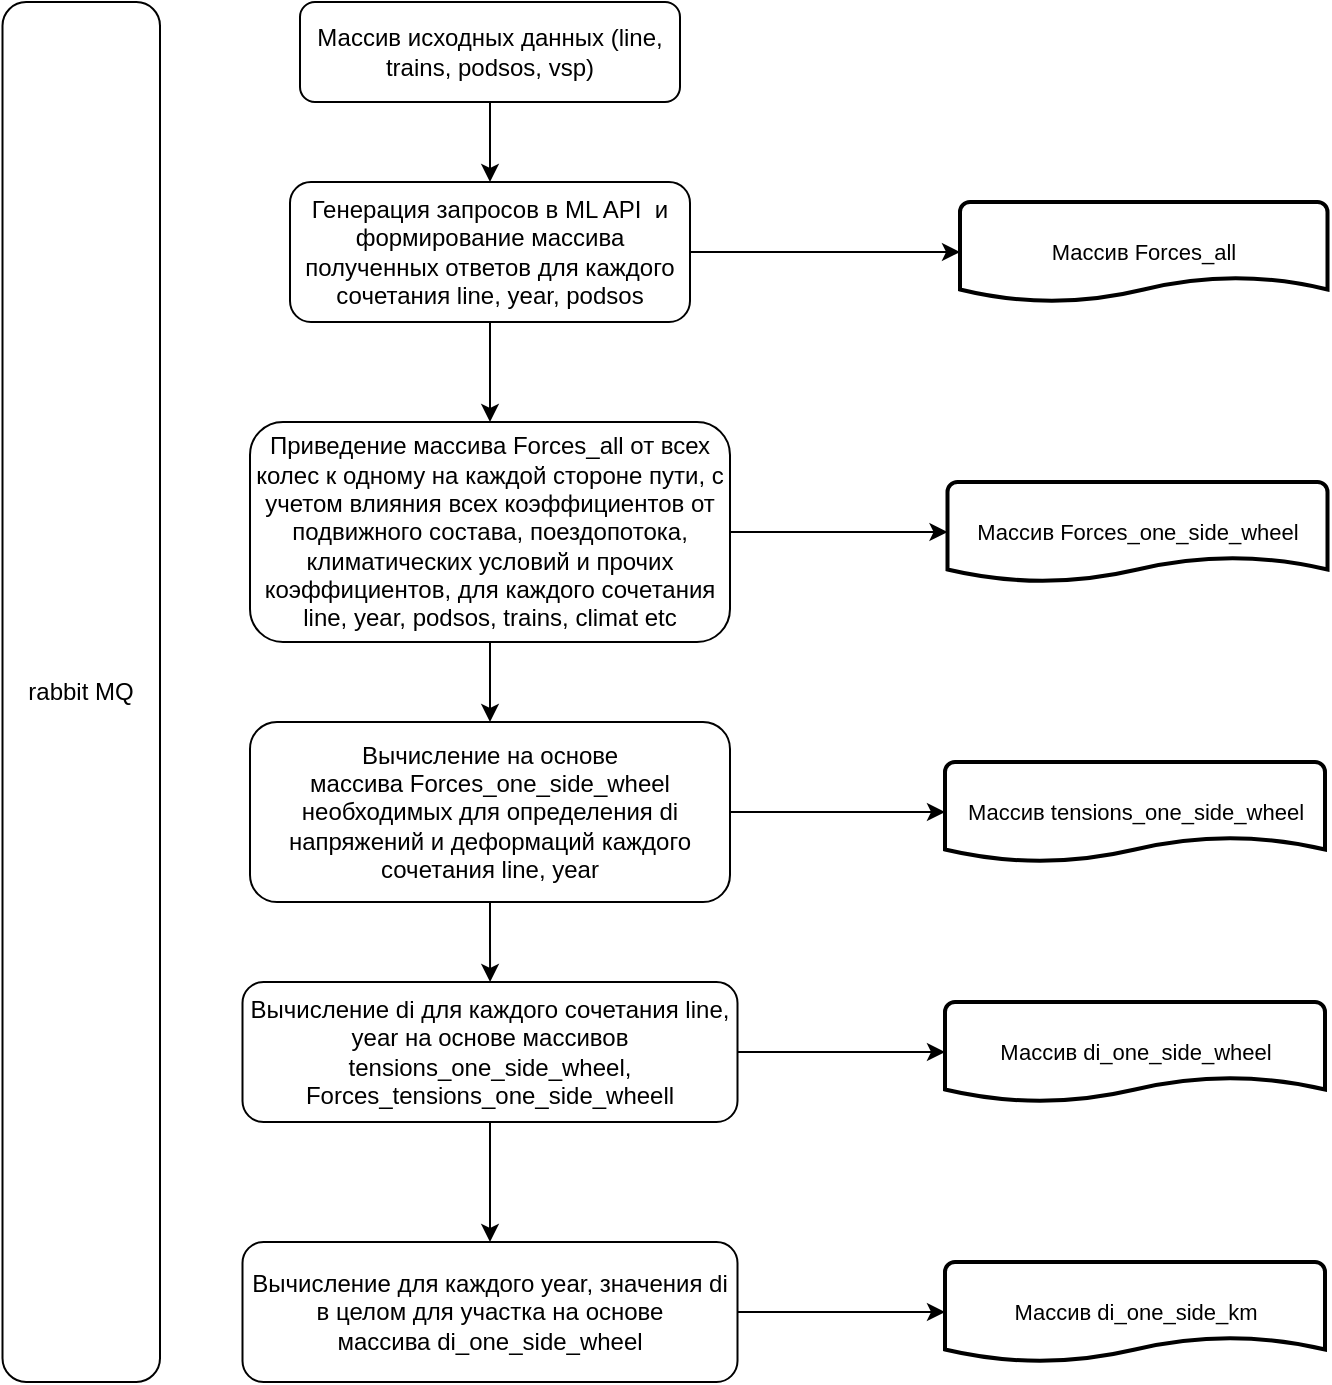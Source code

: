 <mxfile version="21.6.2" type="github">
  <diagram id="C5RBs43oDa-KdzZeNtuy" name="Page-1">
    <mxGraphModel dx="1323" dy="788" grid="1" gridSize="10" guides="1" tooltips="1" connect="1" arrows="1" fold="1" page="1" pageScale="1" pageWidth="827" pageHeight="1169" math="0" shadow="0">
      <root>
        <mxCell id="WIyWlLk6GJQsqaUBKTNV-0" />
        <mxCell id="WIyWlLk6GJQsqaUBKTNV-1" parent="WIyWlLk6GJQsqaUBKTNV-0" />
        <mxCell id="CPEIrPVz57s7VJ4nKZEA-3" value="" style="edgeStyle=orthogonalEdgeStyle;shape=connector;rounded=0;orthogonalLoop=1;jettySize=auto;html=1;labelBackgroundColor=default;strokeColor=default;fontFamily=Helvetica;fontSize=11;fontColor=default;endArrow=classic;" parent="WIyWlLk6GJQsqaUBKTNV-1" source="WIyWlLk6GJQsqaUBKTNV-3" target="WIyWlLk6GJQsqaUBKTNV-7" edge="1">
          <mxGeometry relative="1" as="geometry" />
        </mxCell>
        <mxCell id="WIyWlLk6GJQsqaUBKTNV-3" value="Массив исходных данных (line, trains, podsos, vsp)" style="rounded=1;whiteSpace=wrap;html=1;fontSize=12;glass=0;strokeWidth=1;shadow=0;" parent="WIyWlLk6GJQsqaUBKTNV-1" vertex="1">
          <mxGeometry x="160" y="80" width="190" height="50" as="geometry" />
        </mxCell>
        <mxCell id="CPEIrPVz57s7VJ4nKZEA-18" value="" style="edgeStyle=orthogonalEdgeStyle;shape=connector;rounded=0;orthogonalLoop=1;jettySize=auto;html=1;labelBackgroundColor=default;strokeColor=default;fontFamily=Helvetica;fontSize=11;fontColor=default;endArrow=classic;" parent="WIyWlLk6GJQsqaUBKTNV-1" source="WIyWlLk6GJQsqaUBKTNV-7" target="CPEIrPVz57s7VJ4nKZEA-0" edge="1">
          <mxGeometry relative="1" as="geometry" />
        </mxCell>
        <mxCell id="WIyWlLk6GJQsqaUBKTNV-7" value="Генерация запросов в ML API&amp;nbsp; и формирование массива полученных ответов для каждого сочетания line, year, podsos" style="rounded=1;whiteSpace=wrap;html=1;fontSize=12;glass=0;strokeWidth=1;shadow=0;" parent="WIyWlLk6GJQsqaUBKTNV-1" vertex="1">
          <mxGeometry x="155" y="170" width="200" height="70" as="geometry" />
        </mxCell>
        <mxCell id="CPEIrPVz57s7VJ4nKZEA-11" style="edgeStyle=orthogonalEdgeStyle;shape=connector;rounded=0;orthogonalLoop=1;jettySize=auto;html=1;exitX=1;exitY=0.5;exitDx=0;exitDy=0;entryX=0;entryY=0.5;entryDx=0;entryDy=0;entryPerimeter=0;labelBackgroundColor=default;strokeColor=default;fontFamily=Helvetica;fontSize=11;fontColor=default;endArrow=classic;" parent="WIyWlLk6GJQsqaUBKTNV-1" source="WIyWlLk6GJQsqaUBKTNV-7" target="CPEIrPVz57s7VJ4nKZEA-6" edge="1">
          <mxGeometry relative="1" as="geometry">
            <mxPoint x="360" y="195" as="sourcePoint" />
          </mxGeometry>
        </mxCell>
        <mxCell id="CPEIrPVz57s7VJ4nKZEA-12" style="edgeStyle=orthogonalEdgeStyle;shape=connector;rounded=0;orthogonalLoop=1;jettySize=auto;html=1;exitX=1;exitY=0.5;exitDx=0;exitDy=0;entryX=0;entryY=0.5;entryDx=0;entryDy=0;entryPerimeter=0;labelBackgroundColor=default;strokeColor=default;fontFamily=Helvetica;fontSize=11;fontColor=default;endArrow=classic;" parent="WIyWlLk6GJQsqaUBKTNV-1" source="CPEIrPVz57s7VJ4nKZEA-0" target="CPEIrPVz57s7VJ4nKZEA-7" edge="1">
          <mxGeometry relative="1" as="geometry" />
        </mxCell>
        <mxCell id="CPEIrPVz57s7VJ4nKZEA-14" value="" style="edgeStyle=orthogonalEdgeStyle;shape=connector;rounded=0;orthogonalLoop=1;jettySize=auto;html=1;labelBackgroundColor=default;strokeColor=default;fontFamily=Helvetica;fontSize=11;fontColor=default;endArrow=classic;" parent="WIyWlLk6GJQsqaUBKTNV-1" source="CPEIrPVz57s7VJ4nKZEA-0" target="CPEIrPVz57s7VJ4nKZEA-9" edge="1">
          <mxGeometry relative="1" as="geometry" />
        </mxCell>
        <mxCell id="CPEIrPVz57s7VJ4nKZEA-0" value="Приведение массива&amp;nbsp;Forces_all от&amp;nbsp;всех колес к одному на каждой стороне пути, с учетом влияния всех коэффициентов от подвижного состава, поездопотока, климатических условий и прочих коэффициентов, для каждого сочетания line, year, podsos, trains, climat etc" style="rounded=1;whiteSpace=wrap;html=1;" parent="WIyWlLk6GJQsqaUBKTNV-1" vertex="1">
          <mxGeometry x="135" y="290" width="240" height="110" as="geometry" />
        </mxCell>
        <mxCell id="CPEIrPVz57s7VJ4nKZEA-17" value="" style="edgeStyle=orthogonalEdgeStyle;shape=connector;rounded=0;orthogonalLoop=1;jettySize=auto;html=1;labelBackgroundColor=default;strokeColor=default;fontFamily=Helvetica;fontSize=11;fontColor=default;endArrow=classic;" parent="WIyWlLk6GJQsqaUBKTNV-1" source="CPEIrPVz57s7VJ4nKZEA-5" target="CPEIrPVz57s7VJ4nKZEA-8" edge="1">
          <mxGeometry relative="1" as="geometry" />
        </mxCell>
        <mxCell id="31FbOrhQEXPfEeR5PZsG-0" value="" style="edgeStyle=orthogonalEdgeStyle;rounded=0;orthogonalLoop=1;jettySize=auto;html=1;" edge="1" parent="WIyWlLk6GJQsqaUBKTNV-1" source="CPEIrPVz57s7VJ4nKZEA-5" target="CPEIrPVz57s7VJ4nKZEA-19">
          <mxGeometry relative="1" as="geometry" />
        </mxCell>
        <mxCell id="CPEIrPVz57s7VJ4nKZEA-5" value="Вычисление di для каждого сочетания line, year на основе массивов tensions_one_side_wheel,&lt;br&gt;Forces_tensions_one_side_wheell" style="rounded=1;whiteSpace=wrap;html=1;" parent="WIyWlLk6GJQsqaUBKTNV-1" vertex="1">
          <mxGeometry x="131.25" y="570" width="247.5" height="70" as="geometry" />
        </mxCell>
        <mxCell id="CPEIrPVz57s7VJ4nKZEA-6" value="Массив Forces_all" style="strokeWidth=2;html=1;shape=mxgraph.flowchart.document2;whiteSpace=wrap;size=0.25;fontFamily=Helvetica;fontSize=11;fontColor=default;" parent="WIyWlLk6GJQsqaUBKTNV-1" vertex="1">
          <mxGeometry x="490" y="180" width="183.75" height="50" as="geometry" />
        </mxCell>
        <mxCell id="CPEIrPVz57s7VJ4nKZEA-7" value="Массив Forces_one_side_wheel" style="strokeWidth=2;html=1;shape=mxgraph.flowchart.document2;whiteSpace=wrap;size=0.25;fontFamily=Helvetica;fontSize=11;fontColor=default;" parent="WIyWlLk6GJQsqaUBKTNV-1" vertex="1">
          <mxGeometry x="483.75" y="320" width="190" height="50" as="geometry" />
        </mxCell>
        <mxCell id="CPEIrPVz57s7VJ4nKZEA-8" value="Массив di_one_side_wheel" style="strokeWidth=2;html=1;shape=mxgraph.flowchart.document2;whiteSpace=wrap;size=0.25;fontFamily=Helvetica;fontSize=11;fontColor=default;" parent="WIyWlLk6GJQsqaUBKTNV-1" vertex="1">
          <mxGeometry x="482.5" y="580" width="190" height="50" as="geometry" />
        </mxCell>
        <mxCell id="CPEIrPVz57s7VJ4nKZEA-15" value="" style="edgeStyle=orthogonalEdgeStyle;shape=connector;rounded=0;orthogonalLoop=1;jettySize=auto;html=1;labelBackgroundColor=default;strokeColor=default;fontFamily=Helvetica;fontSize=11;fontColor=default;endArrow=classic;" parent="WIyWlLk6GJQsqaUBKTNV-1" source="CPEIrPVz57s7VJ4nKZEA-9" target="CPEIrPVz57s7VJ4nKZEA-5" edge="1">
          <mxGeometry relative="1" as="geometry" />
        </mxCell>
        <mxCell id="CPEIrPVz57s7VJ4nKZEA-16" value="" style="edgeStyle=orthogonalEdgeStyle;shape=connector;rounded=0;orthogonalLoop=1;jettySize=auto;html=1;labelBackgroundColor=default;strokeColor=default;fontFamily=Helvetica;fontSize=11;fontColor=default;endArrow=classic;" parent="WIyWlLk6GJQsqaUBKTNV-1" source="CPEIrPVz57s7VJ4nKZEA-9" target="CPEIrPVz57s7VJ4nKZEA-10" edge="1">
          <mxGeometry relative="1" as="geometry" />
        </mxCell>
        <mxCell id="CPEIrPVz57s7VJ4nKZEA-9" value="Вычисление на основе массива&amp;nbsp;Forces_one_side_wheel&lt;br&gt;&amp;nbsp;необходимых для&amp;nbsp;определения di&amp;nbsp;&lt;br&gt;напряжений и деформаций&amp;nbsp;каждого сочетания line, year" style="rounded=1;whiteSpace=wrap;html=1;" parent="WIyWlLk6GJQsqaUBKTNV-1" vertex="1">
          <mxGeometry x="135" y="440" width="240" height="90" as="geometry" />
        </mxCell>
        <mxCell id="CPEIrPVz57s7VJ4nKZEA-10" value="Массив tensions_one_side_wheel" style="strokeWidth=2;html=1;shape=mxgraph.flowchart.document2;whiteSpace=wrap;size=0.25;fontFamily=Helvetica;fontSize=11;fontColor=default;" parent="WIyWlLk6GJQsqaUBKTNV-1" vertex="1">
          <mxGeometry x="482.5" y="460" width="190" height="50" as="geometry" />
        </mxCell>
        <mxCell id="CPEIrPVz57s7VJ4nKZEA-21" value="" style="edgeStyle=orthogonalEdgeStyle;shape=connector;rounded=0;orthogonalLoop=1;jettySize=auto;html=1;labelBackgroundColor=default;strokeColor=default;fontFamily=Helvetica;fontSize=11;fontColor=default;endArrow=classic;" parent="WIyWlLk6GJQsqaUBKTNV-1" source="CPEIrPVz57s7VJ4nKZEA-19" target="CPEIrPVz57s7VJ4nKZEA-20" edge="1">
          <mxGeometry relative="1" as="geometry" />
        </mxCell>
        <mxCell id="CPEIrPVz57s7VJ4nKZEA-19" value="Вычисление для каждого year, значения di в целом для участка на основе массива&amp;nbsp;di_one_side_wheel" style="rounded=1;whiteSpace=wrap;html=1;" parent="WIyWlLk6GJQsqaUBKTNV-1" vertex="1">
          <mxGeometry x="131.25" y="700" width="247.5" height="70" as="geometry" />
        </mxCell>
        <mxCell id="CPEIrPVz57s7VJ4nKZEA-20" value="Массив di_one_side_km" style="strokeWidth=2;html=1;shape=mxgraph.flowchart.document2;whiteSpace=wrap;size=0.25;fontFamily=Helvetica;fontSize=11;fontColor=default;" parent="WIyWlLk6GJQsqaUBKTNV-1" vertex="1">
          <mxGeometry x="482.5" y="710" width="190" height="50" as="geometry" />
        </mxCell>
        <mxCell id="31FbOrhQEXPfEeR5PZsG-1" value="rabbit MQ" style="rounded=1;whiteSpace=wrap;html=1;" vertex="1" parent="WIyWlLk6GJQsqaUBKTNV-1">
          <mxGeometry x="11.25" y="80" width="78.75" height="690" as="geometry" />
        </mxCell>
      </root>
    </mxGraphModel>
  </diagram>
</mxfile>
